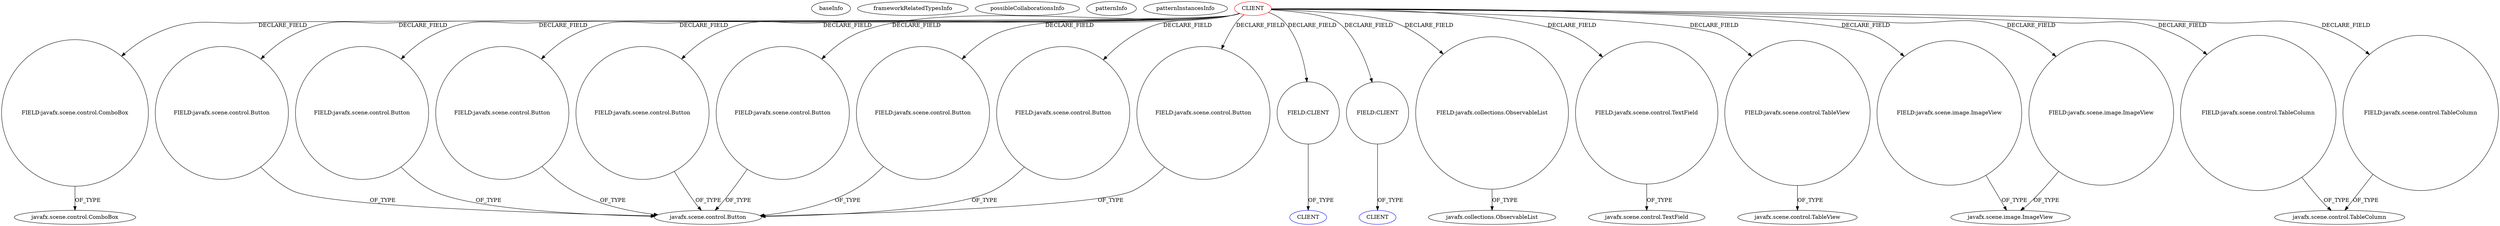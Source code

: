 digraph {
baseInfo[graphId=659,category="pattern",isAnonymous=false,possibleRelation=false]
frameworkRelatedTypesInfo[]
possibleCollaborationsInfo[]
patternInfo[frequency=2.0,patternRootClient=0]
patternInstancesInfo[0="hock323-eventManager~/hock323-eventManager/EventManager-master/src/eventManager/controller/pokerTournament/TournamentController.java~TournamentController~3009",1="amonker-Trans~/amonker-Trans/Trans-master/src/cn/jingyun/trans/MainPane.java~MainPane~1847"]
24[label="FIELD:javafx.scene.control.ComboBox",vertexType="FIELD_DECLARATION",isFrameworkType=false,shape=circle]
0[label="CLIENT",vertexType="ROOT_CLIENT_CLASS_DECLARATION",isFrameworkType=false,color=red]
8[label="FIELD:javafx.scene.control.Button",vertexType="FIELD_DECLARATION",isFrameworkType=false,shape=circle]
16[label="FIELD:javafx.scene.control.Button",vertexType="FIELD_DECLARATION",isFrameworkType=false,shape=circle]
18[label="FIELD:javafx.scene.control.Button",vertexType="FIELD_DECLARATION",isFrameworkType=false,shape=circle]
10[label="FIELD:javafx.scene.control.Button",vertexType="FIELD_DECLARATION",isFrameworkType=false,shape=circle]
20[label="FIELD:javafx.scene.control.Button",vertexType="FIELD_DECLARATION",isFrameworkType=false,shape=circle]
12[label="FIELD:javafx.scene.control.Button",vertexType="FIELD_DECLARATION",isFrameworkType=false,shape=circle]
22[label="FIELD:javafx.scene.control.Button",vertexType="FIELD_DECLARATION",isFrameworkType=false,shape=circle]
14[label="FIELD:javafx.scene.control.Button",vertexType="FIELD_DECLARATION",isFrameworkType=false,shape=circle]
39[label="FIELD:CLIENT",vertexType="FIELD_DECLARATION",isFrameworkType=false,shape=circle]
34[label="FIELD:CLIENT",vertexType="FIELD_DECLARATION",isFrameworkType=false,shape=circle]
32[label="FIELD:javafx.collections.ObservableList",vertexType="FIELD_DECLARATION",isFrameworkType=false,shape=circle]
33[label="javafx.collections.ObservableList",vertexType="FRAMEWORK_INTERFACE_TYPE",isFrameworkType=false]
9[label="javafx.scene.control.Button",vertexType="FRAMEWORK_CLASS_TYPE",isFrameworkType=false]
25[label="javafx.scene.control.ComboBox",vertexType="FRAMEWORK_CLASS_TYPE",isFrameworkType=false]
54[label="FIELD:javafx.scene.control.TextField",vertexType="FIELD_DECLARATION",isFrameworkType=false,shape=circle]
40[label="CLIENT",vertexType="REFERENCE_CLIENT_CLASS_DECLARATION",isFrameworkType=false,color=blue]
35[label="CLIENT",vertexType="REFERENCE_CLIENT_CLASS_DECLARATION",isFrameworkType=false,color=blue]
55[label="javafx.scene.control.TextField",vertexType="FRAMEWORK_CLASS_TYPE",isFrameworkType=false]
44[label="FIELD:javafx.scene.control.TableView",vertexType="FIELD_DECLARATION",isFrameworkType=false,shape=circle]
45[label="javafx.scene.control.TableView",vertexType="FRAMEWORK_CLASS_TYPE",isFrameworkType=false]
28[label="FIELD:javafx.scene.image.ImageView",vertexType="FIELD_DECLARATION",isFrameworkType=false,shape=circle]
29[label="javafx.scene.image.ImageView",vertexType="FRAMEWORK_CLASS_TYPE",isFrameworkType=false]
30[label="FIELD:javafx.scene.image.ImageView",vertexType="FIELD_DECLARATION",isFrameworkType=false,shape=circle]
52[label="FIELD:javafx.scene.control.TableColumn",vertexType="FIELD_DECLARATION",isFrameworkType=false,shape=circle]
46[label="FIELD:javafx.scene.control.TableColumn",vertexType="FIELD_DECLARATION",isFrameworkType=false,shape=circle]
47[label="javafx.scene.control.TableColumn",vertexType="FRAMEWORK_CLASS_TYPE",isFrameworkType=false]
0->24[label="DECLARE_FIELD"]
20->9[label="OF_TYPE"]
8->9[label="OF_TYPE"]
0->52[label="DECLARE_FIELD"]
0->18[label="DECLARE_FIELD"]
0->8[label="DECLARE_FIELD"]
0->12[label="DECLARE_FIELD"]
14->9[label="OF_TYPE"]
54->55[label="OF_TYPE"]
24->25[label="OF_TYPE"]
0->46[label="DECLARE_FIELD"]
18->9[label="OF_TYPE"]
30->29[label="OF_TYPE"]
0->10[label="DECLARE_FIELD"]
0->30[label="DECLARE_FIELD"]
44->45[label="OF_TYPE"]
10->9[label="OF_TYPE"]
0->20[label="DECLARE_FIELD"]
0->39[label="DECLARE_FIELD"]
32->33[label="OF_TYPE"]
0->22[label="DECLARE_FIELD"]
28->29[label="OF_TYPE"]
12->9[label="OF_TYPE"]
0->14[label="DECLARE_FIELD"]
22->9[label="OF_TYPE"]
39->40[label="OF_TYPE"]
46->47[label="OF_TYPE"]
0->54[label="DECLARE_FIELD"]
34->35[label="OF_TYPE"]
52->47[label="OF_TYPE"]
0->34[label="DECLARE_FIELD"]
16->9[label="OF_TYPE"]
0->16[label="DECLARE_FIELD"]
0->44[label="DECLARE_FIELD"]
0->32[label="DECLARE_FIELD"]
0->28[label="DECLARE_FIELD"]
}
